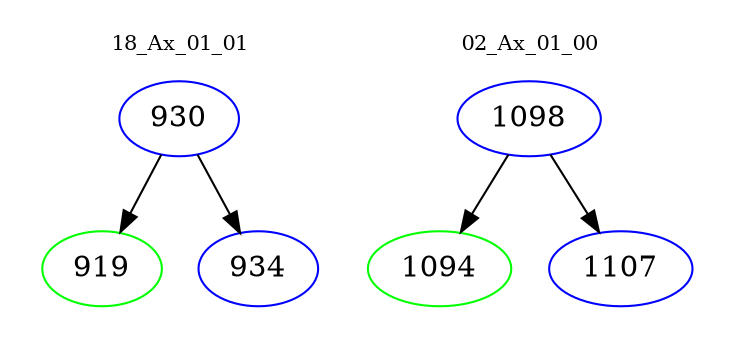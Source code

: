 digraph{
subgraph cluster_0 {
color = white
label = "18_Ax_01_01";
fontsize=10;
T0_930 [label="930", color="blue"]
T0_930 -> T0_919 [color="black"]
T0_919 [label="919", color="green"]
T0_930 -> T0_934 [color="black"]
T0_934 [label="934", color="blue"]
}
subgraph cluster_1 {
color = white
label = "02_Ax_01_00";
fontsize=10;
T1_1098 [label="1098", color="blue"]
T1_1098 -> T1_1094 [color="black"]
T1_1094 [label="1094", color="green"]
T1_1098 -> T1_1107 [color="black"]
T1_1107 [label="1107", color="blue"]
}
}
